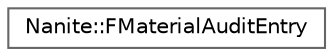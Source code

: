 digraph "Graphical Class Hierarchy"
{
 // INTERACTIVE_SVG=YES
 // LATEX_PDF_SIZE
  bgcolor="transparent";
  edge [fontname=Helvetica,fontsize=10,labelfontname=Helvetica,labelfontsize=10];
  node [fontname=Helvetica,fontsize=10,shape=box,height=0.2,width=0.4];
  rankdir="LR";
  Node0 [id="Node000000",label="Nanite::FMaterialAuditEntry",height=0.2,width=0.4,color="grey40", fillcolor="white", style="filled",URL="$d2/df6/structNanite_1_1FMaterialAuditEntry.html",tooltip=" "];
}
